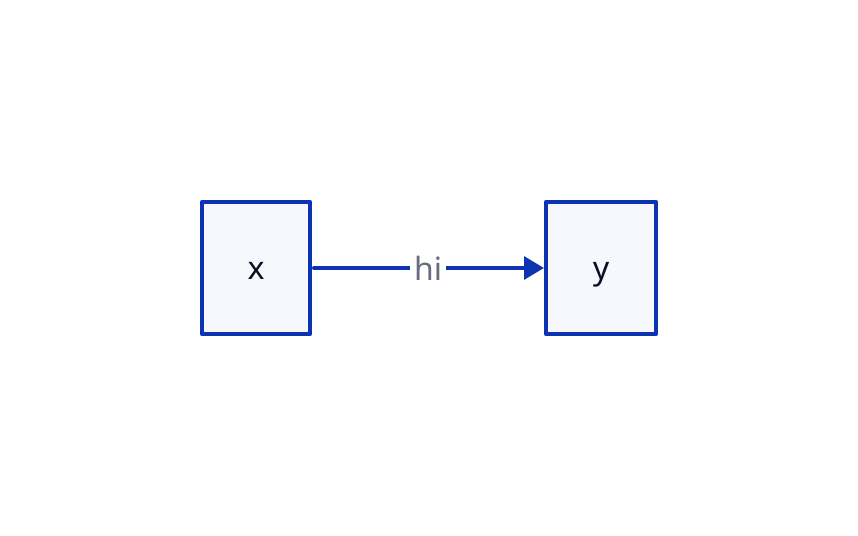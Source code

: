 direction: right
x -> y: hi {
  style: {
    font: mono
  }
}
x.style.font: mono
y.style.font: mono
